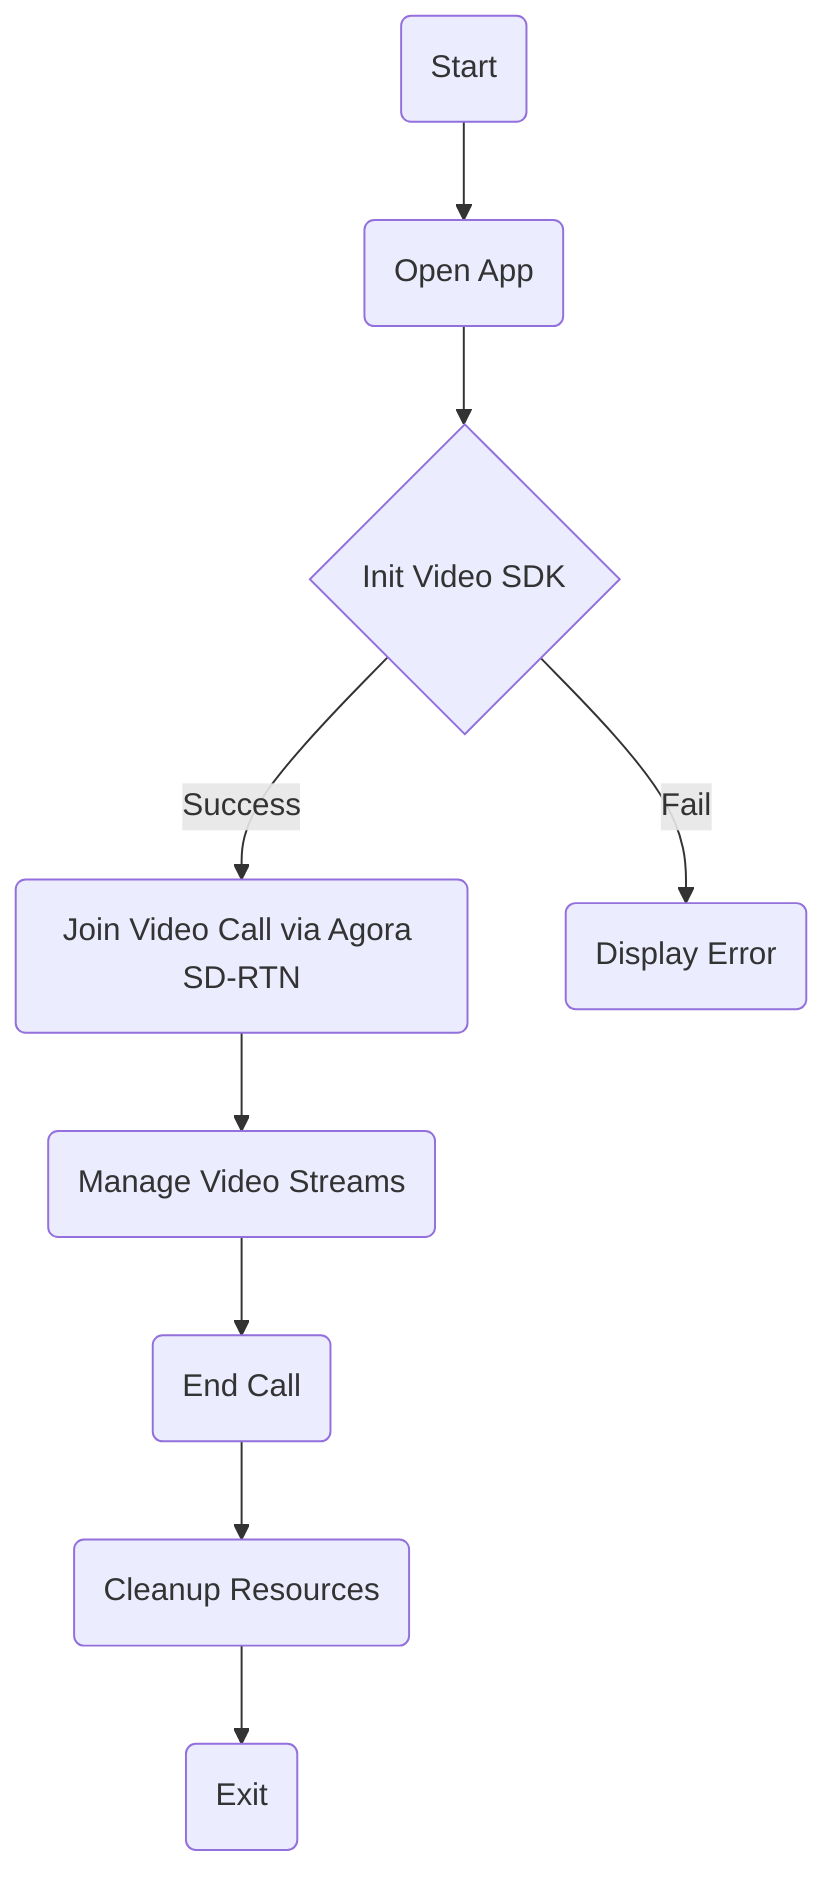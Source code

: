 flowchart TD
    A(Start) --> B(Open App)
    B --> C{Init Video SDK}
    C -->|Success| D(Join Video Call via Agora SD-RTN)
    C -->|Fail| E(Display Error)
    D --> F(Manage Video Streams)
    F --> G(End Call)
    G --> H(Cleanup Resources)
    H --> I(Exit)